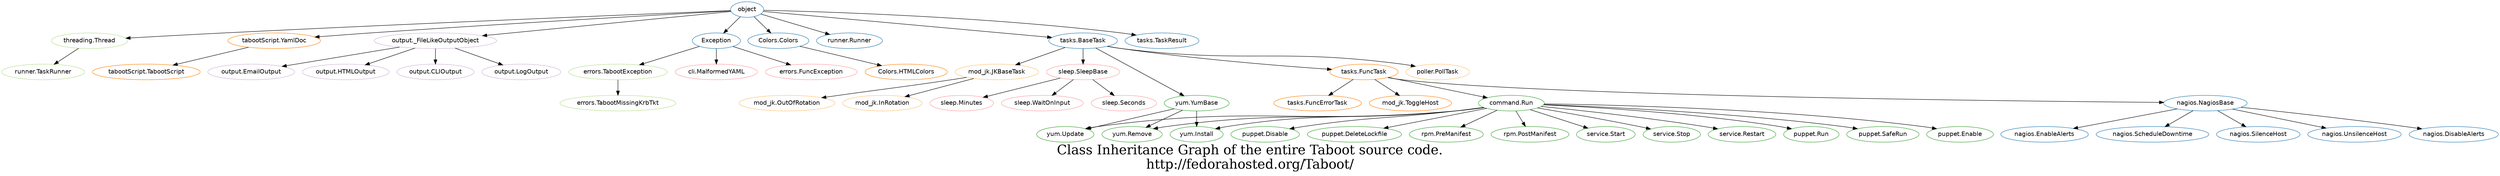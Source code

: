 // Last updated on: 2011-11-02 14:15:38
digraph objectgraph {
	fontsize=30;
	label="Class Inheritance Graph of the entire Taboot source code.\nhttp://fedorahosted.org/Taboot/";
node [fontname=Helvetica];
	node [color="/paired10/3"];
	"threading.Thread"->"runner.TaskRunner";
	node [color="/paired10/8"];
	"tabootScript.YamlDoc"->"tabootScript.TabootScript";
	node [color="/paired10/7"];
	"mod_jk.JKBaseTask"->"mod_jk.OutOfRotation";
	"mod_jk.JKBaseTask"->"mod_jk.InRotation";
	node [color="/paired10/9"];
	"output._FileLikeOutputObject"->"output.CLIOutput";
	"output._FileLikeOutputObject"->"output.LogOutput";
	"output._FileLikeOutputObject"->"output.EmailOutput";
	"output._FileLikeOutputObject"->"output.HTMLOutput";
	node [color="/paired10/3"];
	"errors.TabootException"->"errors.TabootMissingKrbTkt";
	node [color="/paired10/2"];
	"object"->"Exception";
	"object"->"Colors.Colors";
	"object"->"output._FileLikeOutputObject";
	"object"->"runner.Runner";
	"object"->"threading.Thread";
	"object"->"tabootScript.YamlDoc";
	"object"->"tasks.BaseTask";
	"object"->"tasks.TaskResult";
	node [color="/paired10/5"];
	"Exception"->"cli.MalformedYAML";
	"Exception"->"errors.FuncException";
	"Exception"->"errors.TabootException";
	node [color="/paired10/5"];
	"sleep.SleepBase"->"sleep.Seconds";
	"sleep.SleepBase"->"sleep.Minutes";
	"sleep.SleepBase"->"sleep.WaitOnInput";
	node [color="/paired10/4"];
	"command.Run"->"yum.Install";
	"command.Run"->"yum.Update";
	"command.Run"->"yum.Remove";
	"command.Run"->"service.Start";
	"command.Run"->"service.Stop";
	"command.Run"->"service.Restart";
	"command.Run"->"puppet.Run";
	"command.Run"->"puppet.SafeRun";
	"command.Run"->"puppet.Enable";
	"command.Run"->"puppet.Disable";
	"command.Run"->"puppet.DeleteLockfile";
	"command.Run"->"rpm.PreManifest";
	"command.Run"->"rpm.PostManifest";
	node [color="/paired10/2"];
	"nagios.NagiosBase"->"nagios.DisableAlerts";
	"nagios.NagiosBase"->"nagios.EnableAlerts";
	"nagios.NagiosBase"->"nagios.ScheduleDowntime";
	"nagios.NagiosBase"->"nagios.SilenceHost";
	"nagios.NagiosBase"->"nagios.UnsilenceHost";
	node [color="/paired10/8"];
	"Colors.Colors"->"Colors.HTMLColors";
	node [color="/paired10/4"];
	"yum.YumBase"->"yum.Install";
	"yum.YumBase"->"yum.Update";
	"yum.YumBase"->"yum.Remove";
	node [color="/paired10/8"];
	"tasks.FuncTask"->"tasks.FuncErrorTask";
	"tasks.FuncTask"->"command.Run";
	"tasks.FuncTask"->"mod_jk.ToggleHost";
	"tasks.FuncTask"->"nagios.NagiosBase";
	node [color="/paired10/7"];
	"tasks.BaseTask"->"tasks.FuncTask";
	"tasks.BaseTask"->"poller.PollTask";
	"tasks.BaseTask"->"yum.YumBase";
	"tasks.BaseTask"->"mod_jk.JKBaseTask";
	"tasks.BaseTask"->"sleep.SleepBase";
}
